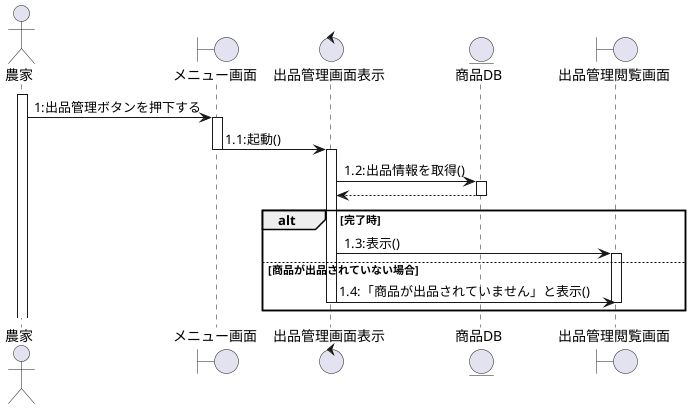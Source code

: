 出品管理閲覧
@startuml
actor 農家
boundary メニュー画面
control 出品管理画面表示
entity 商品DB
boundary 出品管理閲覧画面

activate 農家
農家 -> メニュー画面:1:出品管理ボタンを押下する
activate メニュー画面
メニュー画面 -> 出品管理画面表示:1.1:起動()
deactivate メニュー画面
activate 出品管理画面表示

出品管理画面表示 -> 商品DB:1.2:出品情報を取得()
activate 商品DB
商品DB --> 出品管理画面表示
deactivate 商品DB

alt 完了時
出品管理画面表示 -> 出品管理閲覧画面:1.3:表示()
activate 出品管理閲覧画面

else 商品が出品されていない場合
出品管理画面表示 -> 出品管理閲覧画面:1.4:「商品が出品されていません」と表示()
deactivate 出品管理画面表示
deactivate 出品管理閲覧画面
end


@enduml